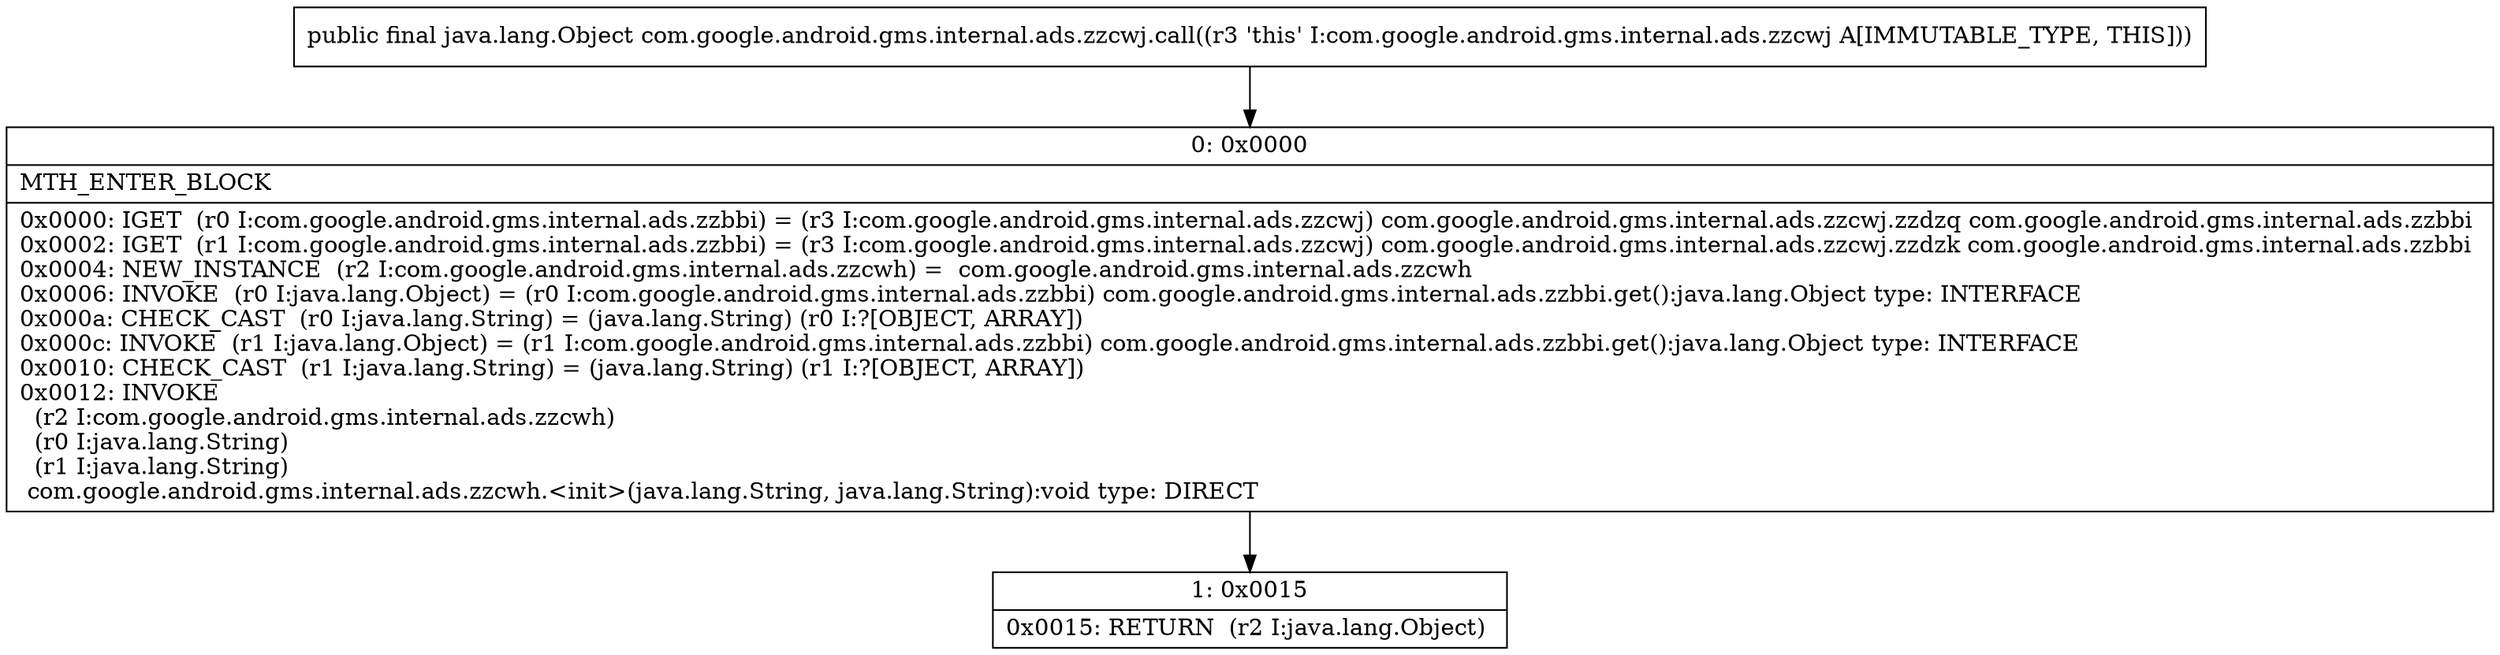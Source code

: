 digraph "CFG forcom.google.android.gms.internal.ads.zzcwj.call()Ljava\/lang\/Object;" {
Node_0 [shape=record,label="{0\:\ 0x0000|MTH_ENTER_BLOCK\l|0x0000: IGET  (r0 I:com.google.android.gms.internal.ads.zzbbi) = (r3 I:com.google.android.gms.internal.ads.zzcwj) com.google.android.gms.internal.ads.zzcwj.zzdzq com.google.android.gms.internal.ads.zzbbi \l0x0002: IGET  (r1 I:com.google.android.gms.internal.ads.zzbbi) = (r3 I:com.google.android.gms.internal.ads.zzcwj) com.google.android.gms.internal.ads.zzcwj.zzdzk com.google.android.gms.internal.ads.zzbbi \l0x0004: NEW_INSTANCE  (r2 I:com.google.android.gms.internal.ads.zzcwh) =  com.google.android.gms.internal.ads.zzcwh \l0x0006: INVOKE  (r0 I:java.lang.Object) = (r0 I:com.google.android.gms.internal.ads.zzbbi) com.google.android.gms.internal.ads.zzbbi.get():java.lang.Object type: INTERFACE \l0x000a: CHECK_CAST  (r0 I:java.lang.String) = (java.lang.String) (r0 I:?[OBJECT, ARRAY]) \l0x000c: INVOKE  (r1 I:java.lang.Object) = (r1 I:com.google.android.gms.internal.ads.zzbbi) com.google.android.gms.internal.ads.zzbbi.get():java.lang.Object type: INTERFACE \l0x0010: CHECK_CAST  (r1 I:java.lang.String) = (java.lang.String) (r1 I:?[OBJECT, ARRAY]) \l0x0012: INVOKE  \l  (r2 I:com.google.android.gms.internal.ads.zzcwh)\l  (r0 I:java.lang.String)\l  (r1 I:java.lang.String)\l com.google.android.gms.internal.ads.zzcwh.\<init\>(java.lang.String, java.lang.String):void type: DIRECT \l}"];
Node_1 [shape=record,label="{1\:\ 0x0015|0x0015: RETURN  (r2 I:java.lang.Object) \l}"];
MethodNode[shape=record,label="{public final java.lang.Object com.google.android.gms.internal.ads.zzcwj.call((r3 'this' I:com.google.android.gms.internal.ads.zzcwj A[IMMUTABLE_TYPE, THIS])) }"];
MethodNode -> Node_0;
Node_0 -> Node_1;
}

